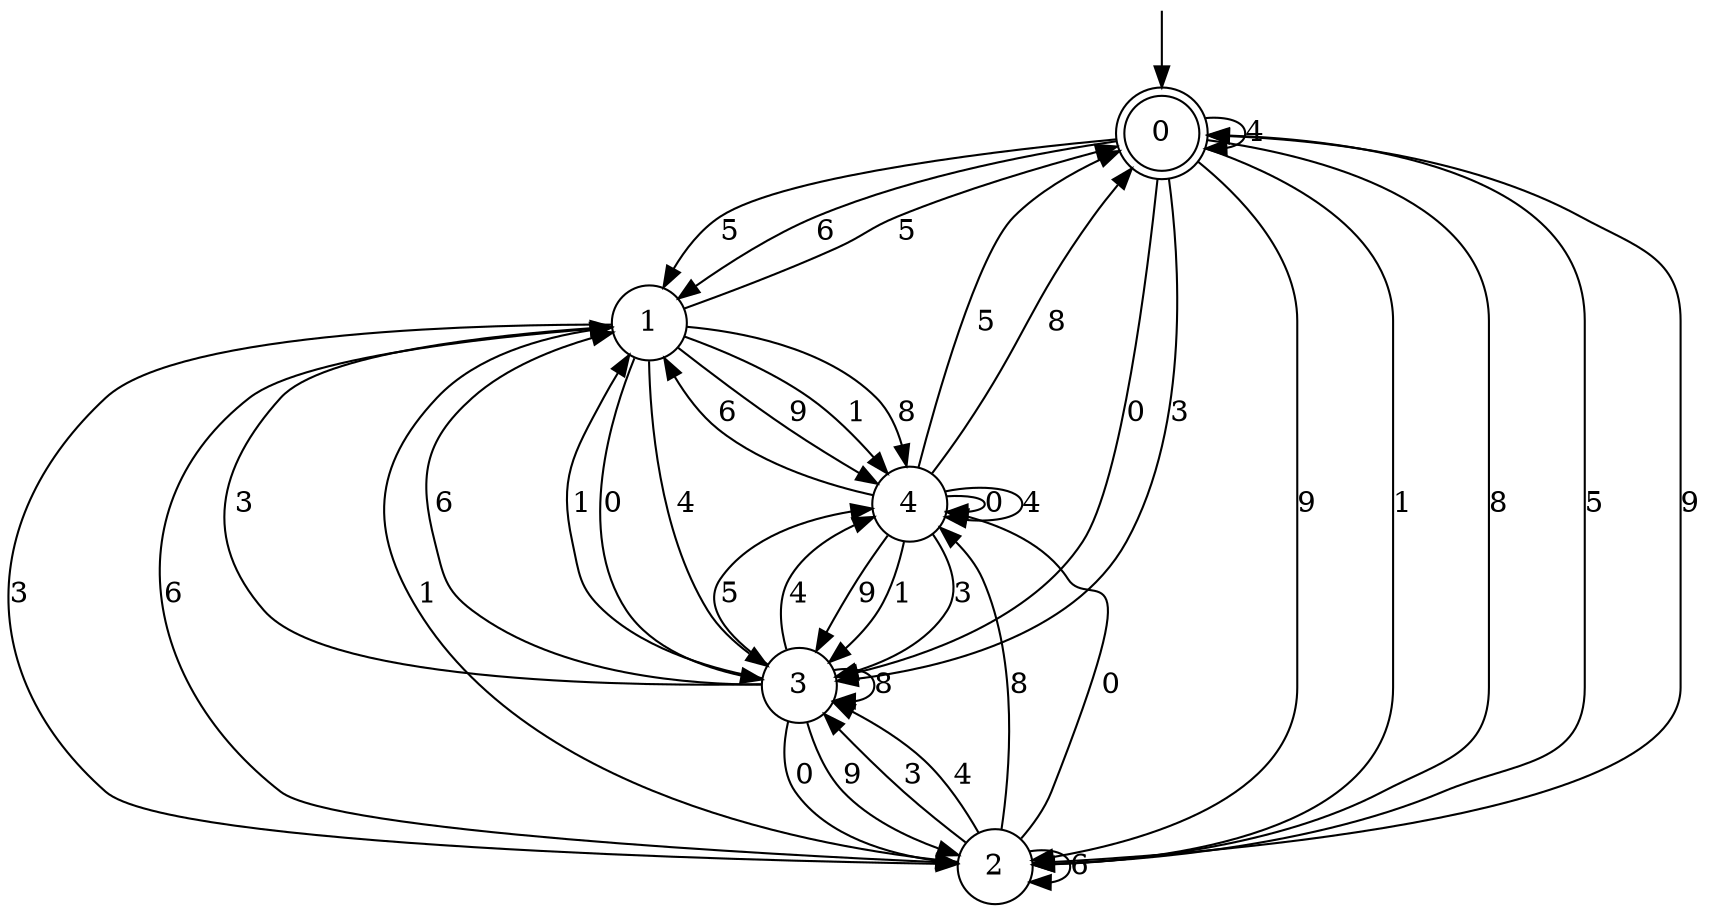 digraph g {

	s0 [shape="doublecircle" label="0"];
	s1 [shape="circle" label="1"];
	s2 [shape="circle" label="2"];
	s3 [shape="circle" label="3"];
	s4 [shape="circle" label="4"];
	s0 -> s1 [label="5"];
	s0 -> s2 [label="9"];
	s0 -> s3 [label="0"];
	s0 -> s3 [label="3"];
	s0 -> s0 [label="4"];
	s0 -> s1 [label="6"];
	s0 -> s2 [label="1"];
	s0 -> s2 [label="8"];
	s1 -> s0 [label="5"];
	s1 -> s4 [label="9"];
	s1 -> s3 [label="0"];
	s1 -> s2 [label="3"];
	s1 -> s3 [label="4"];
	s1 -> s2 [label="6"];
	s1 -> s4 [label="1"];
	s1 -> s4 [label="8"];
	s2 -> s0 [label="5"];
	s2 -> s0 [label="9"];
	s2 -> s4 [label="0"];
	s2 -> s3 [label="3"];
	s2 -> s3 [label="4"];
	s2 -> s2 [label="6"];
	s2 -> s1 [label="1"];
	s2 -> s4 [label="8"];
	s3 -> s4 [label="5"];
	s3 -> s2 [label="9"];
	s3 -> s2 [label="0"];
	s3 -> s1 [label="3"];
	s3 -> s4 [label="4"];
	s3 -> s1 [label="6"];
	s3 -> s1 [label="1"];
	s3 -> s3 [label="8"];
	s4 -> s0 [label="5"];
	s4 -> s3 [label="9"];
	s4 -> s4 [label="0"];
	s4 -> s3 [label="3"];
	s4 -> s4 [label="4"];
	s4 -> s1 [label="6"];
	s4 -> s3 [label="1"];
	s4 -> s0 [label="8"];

__start0 [label="" shape="none" width="0" height="0"];
__start0 -> s0;

}
